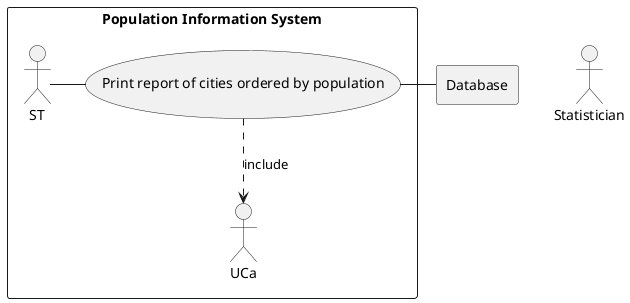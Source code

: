 @startuml
actor Statistics as "Statistician"

rectangle Database

rectangle "Population Information System" {
    usecase UC1 as "Get report of All the cities ordered by population "

    usecase UC1 as "Print report of cities ordered by population"

    ST - UC1
    UC1 ..> UCa : include
    UC1 - Database
}
@enduml
